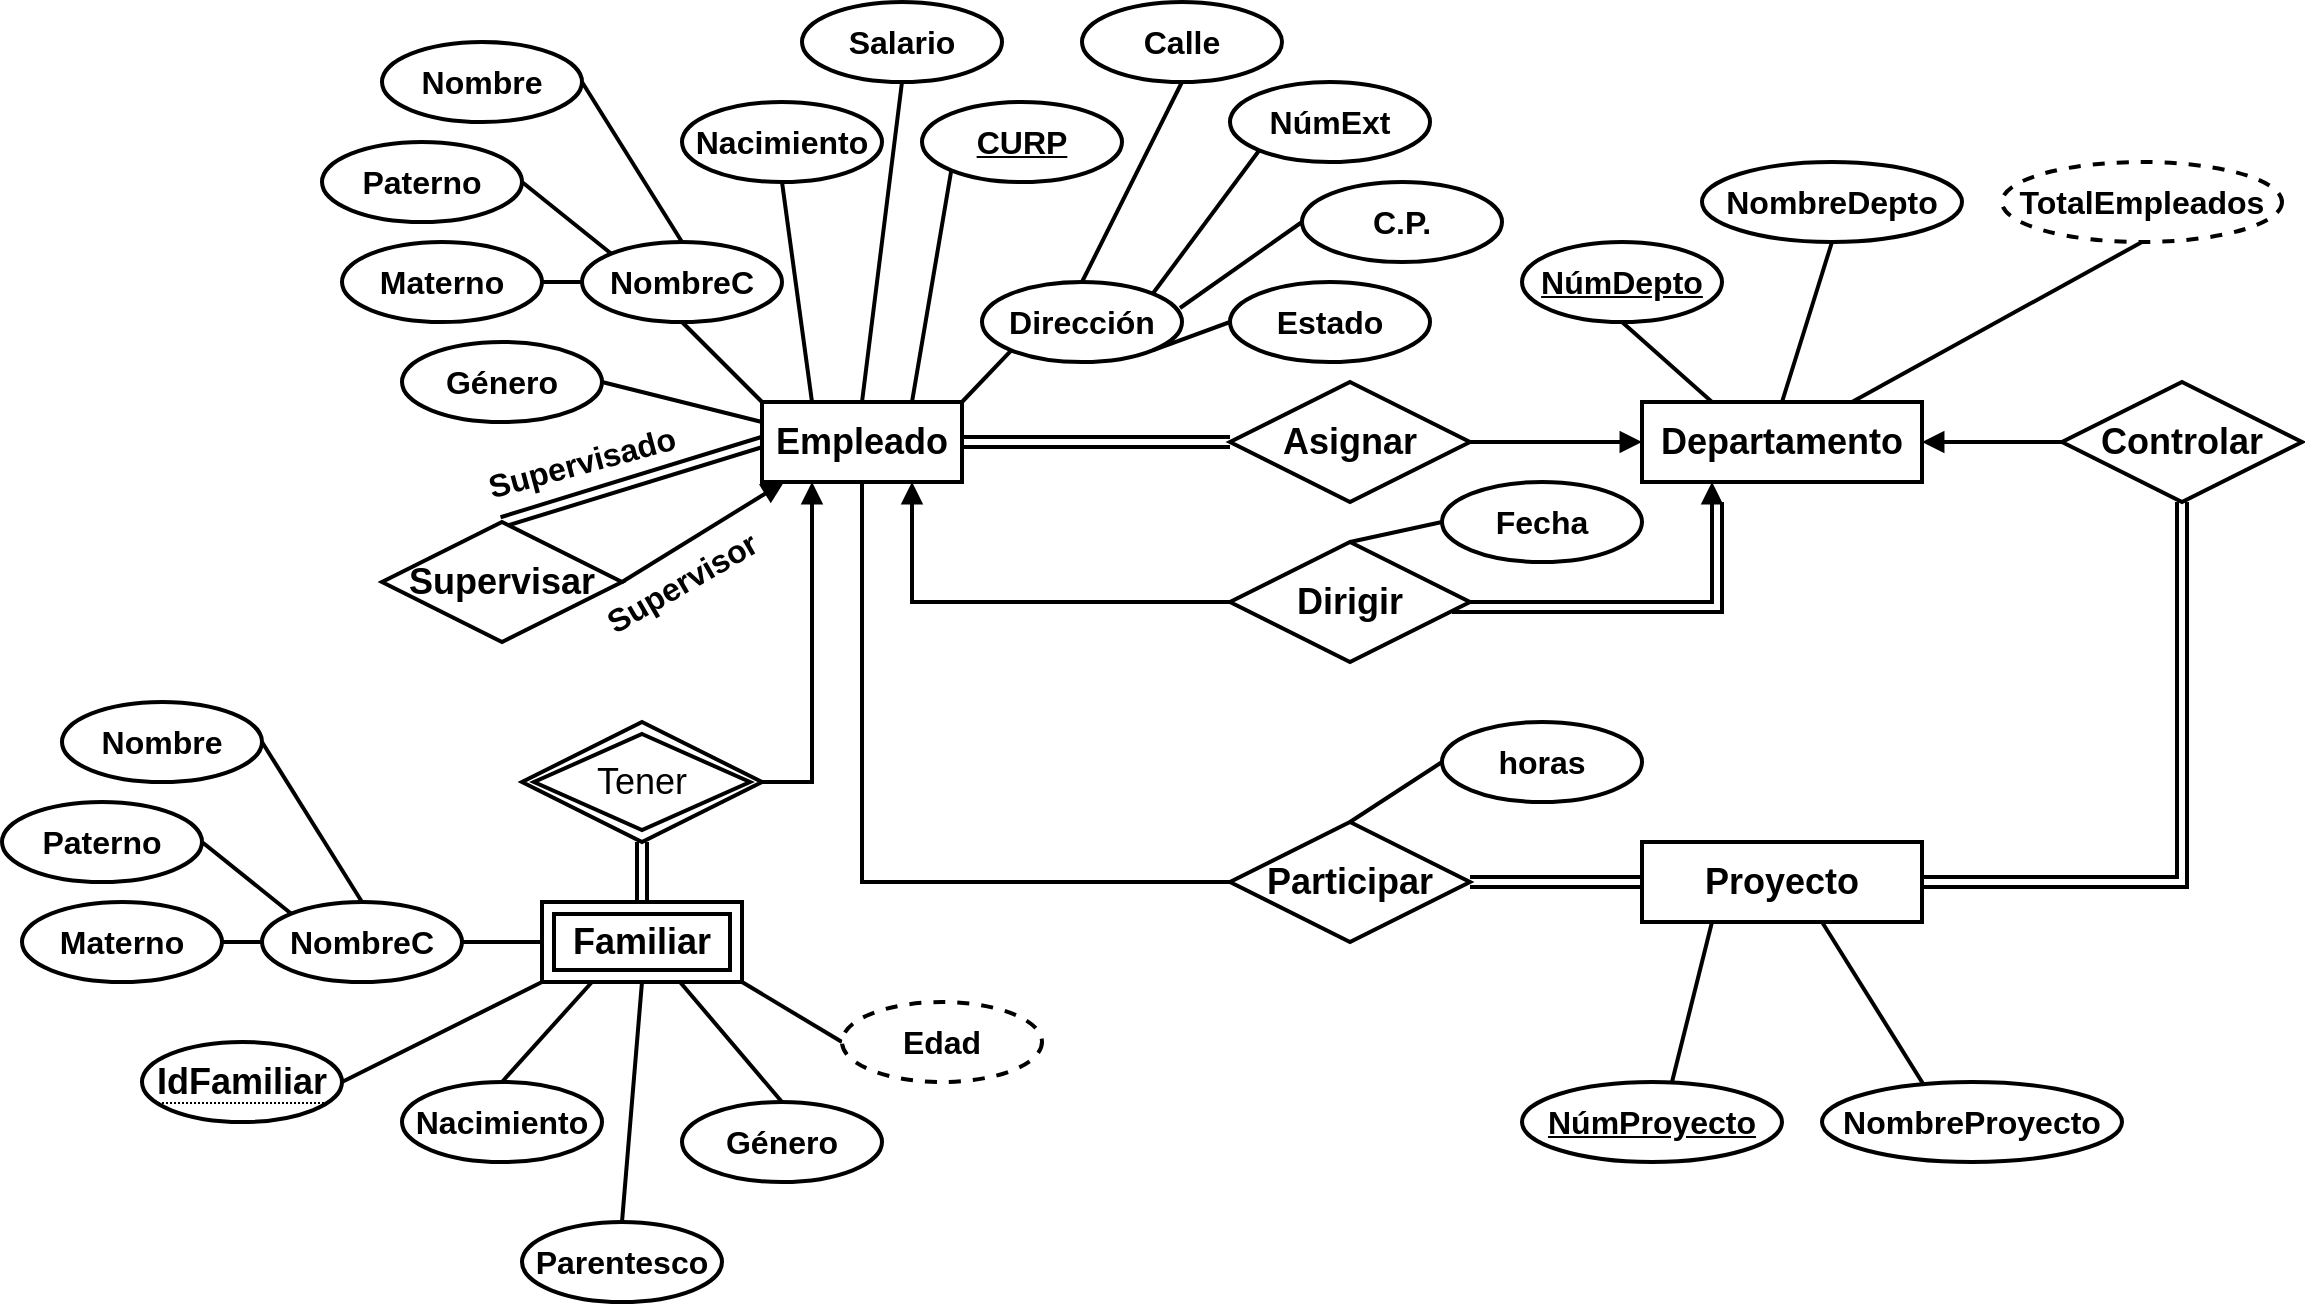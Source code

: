 <mxfile version="12.9.9" type="device"><diagram id="caF7c9XlMycFw7tej73r" name="Page-1"><mxGraphModel dx="1695" dy="1679" grid="1" gridSize="10" guides="1" tooltips="1" connect="1" arrows="1" fold="1" page="1" pageScale="1" pageWidth="827" pageHeight="1169" math="0" shadow="0"><root><mxCell id="0"/><mxCell id="1" parent="0"/><mxCell id="isCxRuNuirev07gqPQ1F-62" style="edgeStyle=none;rounded=0;orthogonalLoop=1;jettySize=auto;html=1;exitX=1;exitY=0.5;exitDx=0;exitDy=0;entryX=0;entryY=0.5;entryDx=0;entryDy=0;endArrow=none;endFill=0;strokeWidth=2;fontSize=18;shape=link;" edge="1" parent="1" source="isCxRuNuirev07gqPQ1F-1" target="isCxRuNuirev07gqPQ1F-61"><mxGeometry relative="1" as="geometry"/></mxCell><mxCell id="isCxRuNuirev07gqPQ1F-70" style="edgeStyle=elbowEdgeStyle;rounded=0;orthogonalLoop=1;jettySize=auto;html=1;exitX=0.75;exitY=1;exitDx=0;exitDy=0;entryX=0;entryY=0.5;entryDx=0;entryDy=0;startArrow=block;startFill=1;endArrow=none;endFill=0;strokeWidth=2;fontSize=18;" edge="1" parent="1" source="isCxRuNuirev07gqPQ1F-1" target="isCxRuNuirev07gqPQ1F-69"><mxGeometry relative="1" as="geometry"><Array as="points"><mxPoint x="195" y="260"/></Array></mxGeometry></mxCell><mxCell id="isCxRuNuirev07gqPQ1F-76" style="edgeStyle=elbowEdgeStyle;rounded=0;orthogonalLoop=1;jettySize=auto;html=1;exitX=0.5;exitY=1;exitDx=0;exitDy=0;entryX=0;entryY=0.5;entryDx=0;entryDy=0;startArrow=none;startFill=0;endArrow=none;endFill=0;strokeWidth=2;fontSize=18;" edge="1" parent="1" source="isCxRuNuirev07gqPQ1F-1" target="isCxRuNuirev07gqPQ1F-75"><mxGeometry relative="1" as="geometry"><Array as="points"><mxPoint x="170" y="320"/></Array></mxGeometry></mxCell><mxCell id="isCxRuNuirev07gqPQ1F-1" value="Empleado" style="whiteSpace=wrap;html=1;align=center;strokeWidth=2;fontSize=18;fontStyle=1" vertex="1" parent="1"><mxGeometry x="120" y="180" width="100" height="40" as="geometry"/></mxCell><mxCell id="isCxRuNuirev07gqPQ1F-25" style="edgeStyle=none;rounded=0;orthogonalLoop=1;jettySize=auto;html=1;exitX=0.5;exitY=1;exitDx=0;exitDy=0;entryX=0;entryY=0;entryDx=0;entryDy=0;endArrow=none;endFill=0;strokeWidth=2;fontSize=16;" edge="1" parent="1" source="isCxRuNuirev07gqPQ1F-2" target="isCxRuNuirev07gqPQ1F-1"><mxGeometry relative="1" as="geometry"/></mxCell><mxCell id="isCxRuNuirev07gqPQ1F-2" value="NombreC" style="ellipse;whiteSpace=wrap;html=1;align=center;strokeWidth=2;fontSize=16;fontStyle=1" vertex="1" parent="1"><mxGeometry x="30" y="100" width="100" height="40" as="geometry"/></mxCell><mxCell id="isCxRuNuirev07gqPQ1F-9" style="edgeStyle=none;rounded=0;orthogonalLoop=1;jettySize=auto;html=1;exitX=1;exitY=0.5;exitDx=0;exitDy=0;entryX=0.5;entryY=0;entryDx=0;entryDy=0;endArrow=none;endFill=0;strokeWidth=2;fontSize=16;" edge="1" parent="1" source="isCxRuNuirev07gqPQ1F-3" target="isCxRuNuirev07gqPQ1F-2"><mxGeometry relative="1" as="geometry"/></mxCell><mxCell id="isCxRuNuirev07gqPQ1F-3" value="Nombre" style="ellipse;whiteSpace=wrap;html=1;align=center;strokeWidth=2;fontSize=16;fontStyle=1" vertex="1" parent="1"><mxGeometry x="-70" width="100" height="40" as="geometry"/></mxCell><mxCell id="isCxRuNuirev07gqPQ1F-8" style="edgeStyle=none;rounded=0;orthogonalLoop=1;jettySize=auto;html=1;exitX=1;exitY=0.5;exitDx=0;exitDy=0;entryX=0;entryY=0.5;entryDx=0;entryDy=0;endArrow=none;endFill=0;strokeWidth=2;fontSize=16;" edge="1" parent="1" source="isCxRuNuirev07gqPQ1F-4" target="isCxRuNuirev07gqPQ1F-2"><mxGeometry relative="1" as="geometry"/></mxCell><mxCell id="isCxRuNuirev07gqPQ1F-4" value="Materno" style="ellipse;whiteSpace=wrap;html=1;align=center;strokeWidth=2;fontSize=16;fontStyle=1" vertex="1" parent="1"><mxGeometry x="-90" y="100" width="100" height="40" as="geometry"/></mxCell><mxCell id="isCxRuNuirev07gqPQ1F-7" style="edgeStyle=none;rounded=0;orthogonalLoop=1;jettySize=auto;html=1;exitX=1;exitY=0.5;exitDx=0;exitDy=0;entryX=0;entryY=0;entryDx=0;entryDy=0;endArrow=none;endFill=0;strokeWidth=2;fontSize=16;" edge="1" parent="1" source="isCxRuNuirev07gqPQ1F-5" target="isCxRuNuirev07gqPQ1F-2"><mxGeometry relative="1" as="geometry"/></mxCell><mxCell id="isCxRuNuirev07gqPQ1F-5" value="Paterno" style="ellipse;whiteSpace=wrap;html=1;align=center;strokeWidth=2;fontSize=16;fontStyle=1" vertex="1" parent="1"><mxGeometry x="-100" y="50" width="100" height="40" as="geometry"/></mxCell><mxCell id="isCxRuNuirev07gqPQ1F-24" style="edgeStyle=none;rounded=0;orthogonalLoop=1;jettySize=auto;html=1;exitX=1;exitY=0.5;exitDx=0;exitDy=0;entryX=0;entryY=0.25;entryDx=0;entryDy=0;endArrow=none;endFill=0;strokeWidth=2;fontSize=16;" edge="1" parent="1" source="isCxRuNuirev07gqPQ1F-10" target="isCxRuNuirev07gqPQ1F-1"><mxGeometry relative="1" as="geometry"/></mxCell><mxCell id="isCxRuNuirev07gqPQ1F-10" value="Género" style="ellipse;whiteSpace=wrap;html=1;align=center;strokeWidth=2;fontSize=16;fontStyle=1" vertex="1" parent="1"><mxGeometry x="-60" y="150" width="100" height="40" as="geometry"/></mxCell><mxCell id="isCxRuNuirev07gqPQ1F-26" style="edgeStyle=none;rounded=0;orthogonalLoop=1;jettySize=auto;html=1;exitX=0.5;exitY=1;exitDx=0;exitDy=0;entryX=0.25;entryY=0;entryDx=0;entryDy=0;endArrow=none;endFill=0;strokeWidth=2;fontSize=16;" edge="1" parent="1" source="isCxRuNuirev07gqPQ1F-11" target="isCxRuNuirev07gqPQ1F-1"><mxGeometry relative="1" as="geometry"/></mxCell><mxCell id="isCxRuNuirev07gqPQ1F-11" value="Nacimiento" style="ellipse;whiteSpace=wrap;html=1;align=center;strokeWidth=2;fontSize=16;fontStyle=1" vertex="1" parent="1"><mxGeometry x="80" y="30" width="100" height="40" as="geometry"/></mxCell><mxCell id="isCxRuNuirev07gqPQ1F-28" style="edgeStyle=none;rounded=0;orthogonalLoop=1;jettySize=auto;html=1;exitX=0;exitY=1;exitDx=0;exitDy=0;entryX=0.75;entryY=0;entryDx=0;entryDy=0;endArrow=none;endFill=0;strokeWidth=2;fontSize=16;" edge="1" parent="1" source="isCxRuNuirev07gqPQ1F-12" target="isCxRuNuirev07gqPQ1F-1"><mxGeometry relative="1" as="geometry"/></mxCell><mxCell id="isCxRuNuirev07gqPQ1F-12" value="CURP" style="ellipse;whiteSpace=wrap;html=1;align=center;strokeWidth=2;fontSize=16;fontStyle=5" vertex="1" parent="1"><mxGeometry x="200" y="30" width="100" height="40" as="geometry"/></mxCell><mxCell id="isCxRuNuirev07gqPQ1F-29" style="edgeStyle=none;rounded=0;orthogonalLoop=1;jettySize=auto;html=1;exitX=0;exitY=1;exitDx=0;exitDy=0;entryX=1;entryY=0;entryDx=0;entryDy=0;endArrow=none;endFill=0;strokeWidth=2;fontSize=16;" edge="1" parent="1" source="isCxRuNuirev07gqPQ1F-13" target="isCxRuNuirev07gqPQ1F-1"><mxGeometry relative="1" as="geometry"/></mxCell><mxCell id="isCxRuNuirev07gqPQ1F-13" value="Dirección" style="ellipse;whiteSpace=wrap;html=1;align=center;strokeWidth=2;fontSize=16;fontStyle=1" vertex="1" parent="1"><mxGeometry x="230" y="120" width="100" height="40" as="geometry"/></mxCell><mxCell id="isCxRuNuirev07gqPQ1F-19" style="edgeStyle=none;rounded=0;orthogonalLoop=1;jettySize=auto;html=1;exitX=0.5;exitY=1;exitDx=0;exitDy=0;entryX=0.5;entryY=0;entryDx=0;entryDy=0;endArrow=none;endFill=0;strokeWidth=2;fontSize=16;" edge="1" parent="1" source="isCxRuNuirev07gqPQ1F-15" target="isCxRuNuirev07gqPQ1F-13"><mxGeometry relative="1" as="geometry"/></mxCell><mxCell id="isCxRuNuirev07gqPQ1F-15" value="Calle" style="ellipse;whiteSpace=wrap;html=1;align=center;strokeWidth=2;fontSize=16;fontStyle=1" vertex="1" parent="1"><mxGeometry x="280" y="-20" width="100" height="40" as="geometry"/></mxCell><mxCell id="isCxRuNuirev07gqPQ1F-20" style="edgeStyle=none;rounded=0;orthogonalLoop=1;jettySize=auto;html=1;exitX=0;exitY=1;exitDx=0;exitDy=0;entryX=1;entryY=0;entryDx=0;entryDy=0;endArrow=none;endFill=0;strokeWidth=2;fontSize=16;" edge="1" parent="1" source="isCxRuNuirev07gqPQ1F-16" target="isCxRuNuirev07gqPQ1F-13"><mxGeometry relative="1" as="geometry"/></mxCell><mxCell id="isCxRuNuirev07gqPQ1F-16" value="NúmExt" style="ellipse;whiteSpace=wrap;html=1;align=center;strokeWidth=2;fontSize=16;fontStyle=1" vertex="1" parent="1"><mxGeometry x="354" y="20" width="100" height="40" as="geometry"/></mxCell><mxCell id="isCxRuNuirev07gqPQ1F-22" style="edgeStyle=none;rounded=0;orthogonalLoop=1;jettySize=auto;html=1;exitX=0;exitY=0.5;exitDx=0;exitDy=0;entryX=1;entryY=1;entryDx=0;entryDy=0;endArrow=none;endFill=0;strokeWidth=2;fontSize=16;" edge="1" parent="1" source="isCxRuNuirev07gqPQ1F-17" target="isCxRuNuirev07gqPQ1F-13"><mxGeometry relative="1" as="geometry"/></mxCell><mxCell id="isCxRuNuirev07gqPQ1F-17" value="Estado" style="ellipse;whiteSpace=wrap;html=1;align=center;strokeWidth=2;fontSize=16;fontStyle=1" vertex="1" parent="1"><mxGeometry x="354" y="120" width="100" height="40" as="geometry"/></mxCell><mxCell id="isCxRuNuirev07gqPQ1F-21" style="edgeStyle=none;rounded=0;orthogonalLoop=1;jettySize=auto;html=1;exitX=0;exitY=0.5;exitDx=0;exitDy=0;entryX=0.99;entryY=0.325;entryDx=0;entryDy=0;entryPerimeter=0;endArrow=none;endFill=0;strokeWidth=2;fontSize=16;" edge="1" parent="1" source="isCxRuNuirev07gqPQ1F-18" target="isCxRuNuirev07gqPQ1F-13"><mxGeometry relative="1" as="geometry"/></mxCell><mxCell id="isCxRuNuirev07gqPQ1F-18" value="C.P." style="ellipse;whiteSpace=wrap;html=1;align=center;strokeWidth=2;fontSize=16;fontStyle=1" vertex="1" parent="1"><mxGeometry x="390" y="70" width="100" height="40" as="geometry"/></mxCell><mxCell id="isCxRuNuirev07gqPQ1F-27" style="edgeStyle=none;rounded=0;orthogonalLoop=1;jettySize=auto;html=1;exitX=0.5;exitY=1;exitDx=0;exitDy=0;entryX=0.5;entryY=0;entryDx=0;entryDy=0;endArrow=none;endFill=0;strokeWidth=2;fontSize=16;" edge="1" parent="1" source="isCxRuNuirev07gqPQ1F-23" target="isCxRuNuirev07gqPQ1F-1"><mxGeometry relative="1" as="geometry"/></mxCell><mxCell id="isCxRuNuirev07gqPQ1F-23" value="Salario" style="ellipse;whiteSpace=wrap;html=1;align=center;strokeWidth=2;fontSize=16;fontStyle=1" vertex="1" parent="1"><mxGeometry x="140" y="-20" width="100" height="40" as="geometry"/></mxCell><mxCell id="isCxRuNuirev07gqPQ1F-65" style="edgeStyle=none;rounded=0;orthogonalLoop=1;jettySize=auto;html=1;exitX=1;exitY=0.5;exitDx=0;exitDy=0;entryX=0;entryY=0.5;entryDx=0;entryDy=0;endArrow=none;endFill=0;strokeWidth=2;fontSize=18;startArrow=block;startFill=1;" edge="1" parent="1" source="isCxRuNuirev07gqPQ1F-30" target="isCxRuNuirev07gqPQ1F-64"><mxGeometry relative="1" as="geometry"/></mxCell><mxCell id="isCxRuNuirev07gqPQ1F-30" value="Departamento" style="whiteSpace=wrap;html=1;align=center;strokeWidth=2;fontSize=18;fontStyle=1" vertex="1" parent="1"><mxGeometry x="560" y="180" width="140" height="40" as="geometry"/></mxCell><mxCell id="isCxRuNuirev07gqPQ1F-33" style="edgeStyle=none;rounded=0;orthogonalLoop=1;jettySize=auto;html=1;exitX=0.5;exitY=1;exitDx=0;exitDy=0;entryX=0.25;entryY=0;entryDx=0;entryDy=0;endArrow=none;endFill=0;strokeWidth=2;fontSize=16;" edge="1" parent="1" source="isCxRuNuirev07gqPQ1F-31" target="isCxRuNuirev07gqPQ1F-30"><mxGeometry relative="1" as="geometry"/></mxCell><mxCell id="isCxRuNuirev07gqPQ1F-31" value="NúmDepto" style="ellipse;whiteSpace=wrap;html=1;align=center;strokeWidth=2;fontSize=16;fontStyle=5" vertex="1" parent="1"><mxGeometry x="500" y="100" width="100" height="40" as="geometry"/></mxCell><mxCell id="isCxRuNuirev07gqPQ1F-34" style="edgeStyle=none;rounded=0;orthogonalLoop=1;jettySize=auto;html=1;exitX=0.5;exitY=1;exitDx=0;exitDy=0;entryX=0.5;entryY=0;entryDx=0;entryDy=0;endArrow=none;endFill=0;strokeWidth=2;fontSize=16;" edge="1" parent="1" source="isCxRuNuirev07gqPQ1F-32" target="isCxRuNuirev07gqPQ1F-30"><mxGeometry relative="1" as="geometry"/></mxCell><mxCell id="isCxRuNuirev07gqPQ1F-32" value="NombreDepto" style="ellipse;whiteSpace=wrap;html=1;align=center;strokeWidth=2;fontSize=16;fontStyle=1" vertex="1" parent="1"><mxGeometry x="590" y="60" width="130" height="40" as="geometry"/></mxCell><mxCell id="isCxRuNuirev07gqPQ1F-35" value="Proyecto" style="whiteSpace=wrap;html=1;align=center;strokeWidth=2;fontSize=18;fontStyle=1" vertex="1" parent="1"><mxGeometry x="560" y="400" width="140" height="40" as="geometry"/></mxCell><mxCell id="isCxRuNuirev07gqPQ1F-36" style="edgeStyle=none;rounded=0;orthogonalLoop=1;jettySize=auto;html=1;exitX=0.5;exitY=1;exitDx=0;exitDy=0;entryX=0.25;entryY=1;entryDx=0;entryDy=0;endArrow=none;endFill=0;strokeWidth=2;fontSize=16;" edge="1" parent="1" source="isCxRuNuirev07gqPQ1F-37" target="isCxRuNuirev07gqPQ1F-35"><mxGeometry relative="1" as="geometry"/></mxCell><mxCell id="isCxRuNuirev07gqPQ1F-37" value="NúmProyecto" style="ellipse;whiteSpace=wrap;html=1;align=center;strokeWidth=2;fontSize=16;fontStyle=5" vertex="1" parent="1"><mxGeometry x="500" y="520" width="130" height="40" as="geometry"/></mxCell><mxCell id="isCxRuNuirev07gqPQ1F-38" style="edgeStyle=none;rounded=0;orthogonalLoop=1;jettySize=auto;html=1;exitX=0.5;exitY=1;exitDx=0;exitDy=0;endArrow=none;endFill=0;strokeWidth=2;fontSize=16;" edge="1" parent="1" source="isCxRuNuirev07gqPQ1F-39"><mxGeometry relative="1" as="geometry"><mxPoint x="650" y="440" as="targetPoint"/></mxGeometry></mxCell><mxCell id="isCxRuNuirev07gqPQ1F-39" value="NombreProyecto" style="ellipse;whiteSpace=wrap;html=1;align=center;strokeWidth=2;fontSize=16;fontStyle=1" vertex="1" parent="1"><mxGeometry x="650" y="520" width="150" height="40" as="geometry"/></mxCell><mxCell id="isCxRuNuirev07gqPQ1F-48" style="edgeStyle=none;rounded=0;orthogonalLoop=1;jettySize=auto;html=1;exitX=1;exitY=0.5;exitDx=0;exitDy=0;entryX=0;entryY=0.5;entryDx=0;entryDy=0;endArrow=none;endFill=0;strokeWidth=2;fontSize=16;" edge="1" parent="1" source="isCxRuNuirev07gqPQ1F-41"><mxGeometry relative="1" as="geometry"><mxPoint x="10" y="450" as="targetPoint"/></mxGeometry></mxCell><mxCell id="isCxRuNuirev07gqPQ1F-41" value="NombreC" style="ellipse;whiteSpace=wrap;html=1;align=center;strokeWidth=2;fontSize=16;fontStyle=1" vertex="1" parent="1"><mxGeometry x="-130" y="430" width="100" height="40" as="geometry"/></mxCell><mxCell id="isCxRuNuirev07gqPQ1F-42" style="edgeStyle=none;rounded=0;orthogonalLoop=1;jettySize=auto;html=1;exitX=1;exitY=0.5;exitDx=0;exitDy=0;entryX=0.5;entryY=0;entryDx=0;entryDy=0;endArrow=none;endFill=0;strokeWidth=2;fontSize=16;" edge="1" parent="1" source="isCxRuNuirev07gqPQ1F-43" target="isCxRuNuirev07gqPQ1F-41"><mxGeometry relative="1" as="geometry"/></mxCell><mxCell id="isCxRuNuirev07gqPQ1F-43" value="Nombre" style="ellipse;whiteSpace=wrap;html=1;align=center;strokeWidth=2;fontSize=16;fontStyle=1" vertex="1" parent="1"><mxGeometry x="-230" y="330" width="100" height="40" as="geometry"/></mxCell><mxCell id="isCxRuNuirev07gqPQ1F-44" style="edgeStyle=none;rounded=0;orthogonalLoop=1;jettySize=auto;html=1;exitX=1;exitY=0.5;exitDx=0;exitDy=0;entryX=0;entryY=0.5;entryDx=0;entryDy=0;endArrow=none;endFill=0;strokeWidth=2;fontSize=16;" edge="1" parent="1" source="isCxRuNuirev07gqPQ1F-45" target="isCxRuNuirev07gqPQ1F-41"><mxGeometry relative="1" as="geometry"/></mxCell><mxCell id="isCxRuNuirev07gqPQ1F-45" value="Materno" style="ellipse;whiteSpace=wrap;html=1;align=center;strokeWidth=2;fontSize=16;fontStyle=1" vertex="1" parent="1"><mxGeometry x="-250" y="430" width="100" height="40" as="geometry"/></mxCell><mxCell id="isCxRuNuirev07gqPQ1F-46" style="edgeStyle=none;rounded=0;orthogonalLoop=1;jettySize=auto;html=1;exitX=1;exitY=0.5;exitDx=0;exitDy=0;entryX=0;entryY=0;entryDx=0;entryDy=0;endArrow=none;endFill=0;strokeWidth=2;fontSize=16;" edge="1" parent="1" source="isCxRuNuirev07gqPQ1F-47" target="isCxRuNuirev07gqPQ1F-41"><mxGeometry relative="1" as="geometry"/></mxCell><mxCell id="isCxRuNuirev07gqPQ1F-47" value="Paterno" style="ellipse;whiteSpace=wrap;html=1;align=center;strokeWidth=2;fontSize=16;fontStyle=1" vertex="1" parent="1"><mxGeometry x="-260" y="380" width="100" height="40" as="geometry"/></mxCell><mxCell id="isCxRuNuirev07gqPQ1F-50" style="edgeStyle=none;rounded=0;orthogonalLoop=1;jettySize=auto;html=1;exitX=0.5;exitY=0;exitDx=0;exitDy=0;entryX=0.25;entryY=1;entryDx=0;entryDy=0;endArrow=none;endFill=0;strokeWidth=2;fontSize=16;" edge="1" parent="1" source="isCxRuNuirev07gqPQ1F-49"><mxGeometry relative="1" as="geometry"><mxPoint x="35" y="470" as="targetPoint"/></mxGeometry></mxCell><mxCell id="isCxRuNuirev07gqPQ1F-49" value="Nacimiento" style="ellipse;whiteSpace=wrap;html=1;align=center;strokeWidth=2;fontSize=16;fontStyle=1" vertex="1" parent="1"><mxGeometry x="-60" y="520" width="100" height="40" as="geometry"/></mxCell><mxCell id="isCxRuNuirev07gqPQ1F-54" style="edgeStyle=none;rounded=0;orthogonalLoop=1;jettySize=auto;html=1;exitX=0.5;exitY=0;exitDx=0;exitDy=0;endArrow=none;endFill=0;strokeWidth=2;fontSize=16;" edge="1" parent="1" source="isCxRuNuirev07gqPQ1F-51"><mxGeometry relative="1" as="geometry"><mxPoint x="79" y="470" as="targetPoint"/></mxGeometry></mxCell><mxCell id="isCxRuNuirev07gqPQ1F-51" value="Género" style="ellipse;whiteSpace=wrap;html=1;align=center;strokeWidth=2;fontSize=16;fontStyle=1" vertex="1" parent="1"><mxGeometry x="80" y="530" width="100" height="40" as="geometry"/></mxCell><mxCell id="isCxRuNuirev07gqPQ1F-56" style="edgeStyle=none;rounded=0;orthogonalLoop=1;jettySize=auto;html=1;exitX=0.5;exitY=0;exitDx=0;exitDy=0;entryX=0.5;entryY=1;entryDx=0;entryDy=0;endArrow=none;endFill=0;strokeWidth=2;fontSize=16;" edge="1" parent="1" source="isCxRuNuirev07gqPQ1F-55" target="isCxRuNuirev07gqPQ1F-83"><mxGeometry relative="1" as="geometry"><mxPoint x="60" y="470" as="targetPoint"/></mxGeometry></mxCell><mxCell id="isCxRuNuirev07gqPQ1F-55" value="Parentesco" style="ellipse;whiteSpace=wrap;html=1;align=center;strokeWidth=2;fontSize=16;fontStyle=1" vertex="1" parent="1"><mxGeometry y="590" width="100" height="40" as="geometry"/></mxCell><mxCell id="isCxRuNuirev07gqPQ1F-58" style="edgeStyle=none;rounded=0;orthogonalLoop=1;jettySize=auto;html=1;exitX=0;exitY=0.5;exitDx=0;exitDy=0;entryX=1;entryY=1;entryDx=0;entryDy=0;endArrow=none;endFill=0;strokeWidth=2;fontSize=16;" edge="1" parent="1" source="isCxRuNuirev07gqPQ1F-57" target="isCxRuNuirev07gqPQ1F-83"><mxGeometry relative="1" as="geometry"><mxPoint x="110" y="470" as="targetPoint"/></mxGeometry></mxCell><mxCell id="isCxRuNuirev07gqPQ1F-57" value="Edad" style="ellipse;whiteSpace=wrap;html=1;align=center;strokeWidth=2;fontSize=16;fontStyle=1;dashed=1;" vertex="1" parent="1"><mxGeometry x="160" y="480" width="100" height="40" as="geometry"/></mxCell><mxCell id="isCxRuNuirev07gqPQ1F-60" style="edgeStyle=none;rounded=0;orthogonalLoop=1;jettySize=auto;html=1;exitX=1;exitY=0.5;exitDx=0;exitDy=0;entryX=0;entryY=1;entryDx=0;entryDy=0;endArrow=none;endFill=0;strokeWidth=2;fontSize=16;fontStyle=4" edge="1" parent="1" source="isCxRuNuirev07gqPQ1F-87"><mxGeometry relative="1" as="geometry"><mxPoint x="-84.645" y="505.858" as="sourcePoint"/><mxPoint x="10" y="470" as="targetPoint"/></mxGeometry></mxCell><mxCell id="isCxRuNuirev07gqPQ1F-63" style="edgeStyle=none;rounded=0;orthogonalLoop=1;jettySize=auto;html=1;exitX=1;exitY=0.5;exitDx=0;exitDy=0;entryX=0;entryY=0.5;entryDx=0;entryDy=0;endArrow=block;endFill=1;strokeWidth=2;fontSize=18;" edge="1" parent="1" source="isCxRuNuirev07gqPQ1F-61" target="isCxRuNuirev07gqPQ1F-30"><mxGeometry relative="1" as="geometry"/></mxCell><mxCell id="isCxRuNuirev07gqPQ1F-61" value="Asignar" style="shape=rhombus;perimeter=rhombusPerimeter;whiteSpace=wrap;html=1;align=center;strokeWidth=2;fontSize=18;fontStyle=1" vertex="1" parent="1"><mxGeometry x="354" y="170" width="120" height="60" as="geometry"/></mxCell><mxCell id="isCxRuNuirev07gqPQ1F-66" style="edgeStyle=elbowEdgeStyle;rounded=0;orthogonalLoop=1;jettySize=auto;html=1;exitX=0.5;exitY=1;exitDx=0;exitDy=0;entryX=1;entryY=0.5;entryDx=0;entryDy=0;endArrow=none;endFill=0;strokeWidth=2;fontSize=18;shape=link;" edge="1" parent="1" source="isCxRuNuirev07gqPQ1F-64" target="isCxRuNuirev07gqPQ1F-35"><mxGeometry relative="1" as="geometry"><Array as="points"><mxPoint x="830" y="320"/></Array></mxGeometry></mxCell><mxCell id="isCxRuNuirev07gqPQ1F-64" value="Controlar" style="shape=rhombus;perimeter=rhombusPerimeter;whiteSpace=wrap;html=1;align=center;strokeWidth=2;fontSize=18;fontStyle=1" vertex="1" parent="1"><mxGeometry x="770" y="170" width="120" height="60" as="geometry"/></mxCell><mxCell id="isCxRuNuirev07gqPQ1F-68" style="rounded=0;orthogonalLoop=1;jettySize=auto;html=1;exitX=0.5;exitY=1;exitDx=0;exitDy=0;entryX=0.75;entryY=0;entryDx=0;entryDy=0;startArrow=none;startFill=0;endArrow=none;endFill=0;strokeWidth=2;fontSize=18;" edge="1" parent="1" source="isCxRuNuirev07gqPQ1F-67" target="isCxRuNuirev07gqPQ1F-30"><mxGeometry relative="1" as="geometry"/></mxCell><mxCell id="isCxRuNuirev07gqPQ1F-67" value="TotalEmpleados" style="ellipse;whiteSpace=wrap;html=1;align=center;strokeWidth=2;fontSize=16;fontStyle=1;dashed=1;" vertex="1" parent="1"><mxGeometry x="740" y="60" width="140" height="40" as="geometry"/></mxCell><mxCell id="isCxRuNuirev07gqPQ1F-71" style="edgeStyle=elbowEdgeStyle;rounded=0;orthogonalLoop=1;jettySize=auto;html=1;exitX=1;exitY=0.5;exitDx=0;exitDy=0;entryX=0.25;entryY=1;entryDx=0;entryDy=0;startArrow=none;startFill=0;endArrow=block;endFill=1;strokeWidth=2;fontSize=18;" edge="1" parent="1" source="isCxRuNuirev07gqPQ1F-69" target="isCxRuNuirev07gqPQ1F-30"><mxGeometry relative="1" as="geometry"><Array as="points"><mxPoint x="595" y="250"/></Array></mxGeometry></mxCell><mxCell id="isCxRuNuirev07gqPQ1F-69" value="Dirigir" style="shape=rhombus;perimeter=rhombusPerimeter;whiteSpace=wrap;html=1;align=center;strokeWidth=2;fontSize=18;fontStyle=1" vertex="1" parent="1"><mxGeometry x="354" y="250" width="120" height="60" as="geometry"/></mxCell><mxCell id="isCxRuNuirev07gqPQ1F-72" style="edgeStyle=elbowEdgeStyle;rounded=0;orthogonalLoop=1;jettySize=auto;html=1;exitX=0.925;exitY=0.583;exitDx=0;exitDy=0;entryX=0.25;entryY=1;entryDx=0;entryDy=0;startArrow=none;startFill=0;endArrow=none;endFill=0;strokeWidth=2;fontSize=18;exitPerimeter=0;" edge="1" parent="1" source="isCxRuNuirev07gqPQ1F-69"><mxGeometry relative="1" as="geometry"><mxPoint x="479" y="290" as="sourcePoint"/><mxPoint x="600" y="230" as="targetPoint"/><Array as="points"><mxPoint x="600" y="260"/></Array></mxGeometry></mxCell><mxCell id="isCxRuNuirev07gqPQ1F-74" style="rounded=0;orthogonalLoop=1;jettySize=auto;html=1;exitX=0;exitY=0.5;exitDx=0;exitDy=0;entryX=0.5;entryY=0;entryDx=0;entryDy=0;startArrow=none;startFill=0;endArrow=none;endFill=0;strokeWidth=2;fontSize=18;" edge="1" parent="1" source="isCxRuNuirev07gqPQ1F-73" target="isCxRuNuirev07gqPQ1F-69"><mxGeometry relative="1" as="geometry"/></mxCell><mxCell id="isCxRuNuirev07gqPQ1F-73" value="Fecha" style="ellipse;whiteSpace=wrap;html=1;align=center;strokeWidth=2;fontSize=16;fontStyle=1" vertex="1" parent="1"><mxGeometry x="460" y="220" width="100" height="40" as="geometry"/></mxCell><mxCell id="isCxRuNuirev07gqPQ1F-77" style="edgeStyle=none;rounded=0;orthogonalLoop=1;jettySize=auto;html=1;exitX=1;exitY=0.5;exitDx=0;exitDy=0;entryX=0;entryY=0.5;entryDx=0;entryDy=0;startArrow=none;startFill=0;endArrow=none;endFill=0;strokeWidth=2;fontSize=18;shape=link;" edge="1" parent="1" source="isCxRuNuirev07gqPQ1F-75" target="isCxRuNuirev07gqPQ1F-35"><mxGeometry relative="1" as="geometry"/></mxCell><mxCell id="isCxRuNuirev07gqPQ1F-75" value="Participar" style="shape=rhombus;perimeter=rhombusPerimeter;whiteSpace=wrap;html=1;align=center;strokeWidth=2;fontSize=18;fontStyle=1" vertex="1" parent="1"><mxGeometry x="354" y="390" width="120" height="60" as="geometry"/></mxCell><mxCell id="isCxRuNuirev07gqPQ1F-79" style="rounded=0;orthogonalLoop=1;jettySize=auto;html=1;exitX=0;exitY=0.5;exitDx=0;exitDy=0;entryX=0.5;entryY=0;entryDx=0;entryDy=0;startArrow=none;startFill=0;endArrow=none;endFill=0;strokeWidth=2;fontSize=18;" edge="1" parent="1" source="isCxRuNuirev07gqPQ1F-78" target="isCxRuNuirev07gqPQ1F-75"><mxGeometry relative="1" as="geometry"/></mxCell><mxCell id="isCxRuNuirev07gqPQ1F-78" value="horas" style="ellipse;whiteSpace=wrap;html=1;align=center;strokeWidth=2;fontSize=16;fontStyle=1" vertex="1" parent="1"><mxGeometry x="460" y="340" width="100" height="40" as="geometry"/></mxCell><mxCell id="isCxRuNuirev07gqPQ1F-81" style="edgeStyle=elbowEdgeStyle;rounded=0;orthogonalLoop=1;jettySize=auto;html=1;exitX=0.95;exitY=0.55;exitDx=0;exitDy=0;entryX=0.25;entryY=1;entryDx=0;entryDy=0;startArrow=none;startFill=0;endArrow=block;endFill=1;strokeWidth=2;fontSize=18;elbow=vertical;exitPerimeter=0;" edge="1" parent="1" source="isCxRuNuirev07gqPQ1F-86" target="isCxRuNuirev07gqPQ1F-1"><mxGeometry relative="1" as="geometry"><mxPoint x="120" y="370" as="sourcePoint"/><Array as="points"><mxPoint x="140" y="370"/></Array></mxGeometry></mxCell><mxCell id="isCxRuNuirev07gqPQ1F-82" style="edgeStyle=none;rounded=0;orthogonalLoop=1;jettySize=auto;html=1;exitX=0.5;exitY=1;exitDx=0;exitDy=0;entryX=0.5;entryY=0;entryDx=0;entryDy=0;startArrow=none;startFill=0;endArrow=none;endFill=0;strokeWidth=2;fontSize=18;exitPerimeter=0;shape=link;" edge="1" parent="1" source="isCxRuNuirev07gqPQ1F-86" target="isCxRuNuirev07gqPQ1F-83"><mxGeometry relative="1" as="geometry"><mxPoint x="60" y="400" as="sourcePoint"/><mxPoint x="60" y="430" as="targetPoint"/></mxGeometry></mxCell><mxCell id="isCxRuNuirev07gqPQ1F-83" value="Familiar" style="shape=ext;margin=3;double=1;whiteSpace=wrap;html=1;align=center;strokeWidth=2;fontSize=18;fontStyle=1" vertex="1" parent="1"><mxGeometry x="10" y="430" width="100" height="40" as="geometry"/></mxCell><mxCell id="isCxRuNuirev07gqPQ1F-86" value="Tener" style="shape=rhombus;double=1;perimeter=rhombusPerimeter;whiteSpace=wrap;html=1;align=center;strokeWidth=2;fontSize=18;" vertex="1" parent="1"><mxGeometry y="340" width="120" height="60" as="geometry"/></mxCell><mxCell id="isCxRuNuirev07gqPQ1F-87" value="&lt;span style=&quot;border-bottom: 1px dotted&quot;&gt;IdFamiliar&lt;/span&gt;" style="ellipse;whiteSpace=wrap;html=1;align=center;strokeWidth=2;fontSize=18;fontStyle=1" vertex="1" parent="1"><mxGeometry x="-190" y="500" width="100" height="40" as="geometry"/></mxCell><mxCell id="isCxRuNuirev07gqPQ1F-89" style="rounded=0;orthogonalLoop=1;jettySize=auto;elbow=vertical;html=1;exitX=1;exitY=0.5;exitDx=0;exitDy=0;startArrow=none;startFill=0;endArrow=block;endFill=1;strokeWidth=2;fontSize=18;" edge="1" parent="1" source="isCxRuNuirev07gqPQ1F-88"><mxGeometry relative="1" as="geometry"><mxPoint x="131" y="220" as="targetPoint"/></mxGeometry></mxCell><mxCell id="isCxRuNuirev07gqPQ1F-90" style="edgeStyle=none;rounded=0;orthogonalLoop=1;jettySize=auto;html=1;exitX=0.5;exitY=0;exitDx=0;exitDy=0;entryX=0;entryY=0.5;entryDx=0;entryDy=0;startArrow=none;startFill=0;endArrow=none;endFill=0;strokeWidth=2;fontSize=18;shape=link;" edge="1" parent="1" source="isCxRuNuirev07gqPQ1F-88" target="isCxRuNuirev07gqPQ1F-1"><mxGeometry relative="1" as="geometry"/></mxCell><mxCell id="isCxRuNuirev07gqPQ1F-88" value="Supervisar" style="shape=rhombus;perimeter=rhombusPerimeter;whiteSpace=wrap;html=1;align=center;strokeWidth=2;fontSize=18;fontStyle=1" vertex="1" parent="1"><mxGeometry x="-70" y="240" width="120" height="60" as="geometry"/></mxCell><mxCell id="isCxRuNuirev07gqPQ1F-91" value="Supervisor" style="text;html=1;strokeColor=none;fillColor=none;align=center;verticalAlign=middle;whiteSpace=wrap;rounded=0;fontSize=16;fontStyle=1;rotation=-30;" vertex="1" parent="1"><mxGeometry x="60" y="260" width="40" height="20" as="geometry"/></mxCell><mxCell id="isCxRuNuirev07gqPQ1F-92" value="Supervisado" style="text;html=1;strokeColor=none;fillColor=none;align=center;verticalAlign=middle;whiteSpace=wrap;rounded=0;fontSize=16;fontStyle=1;rotation=-15;" vertex="1" parent="1"><mxGeometry x="10" y="200" width="40" height="20" as="geometry"/></mxCell></root></mxGraphModel></diagram></mxfile>